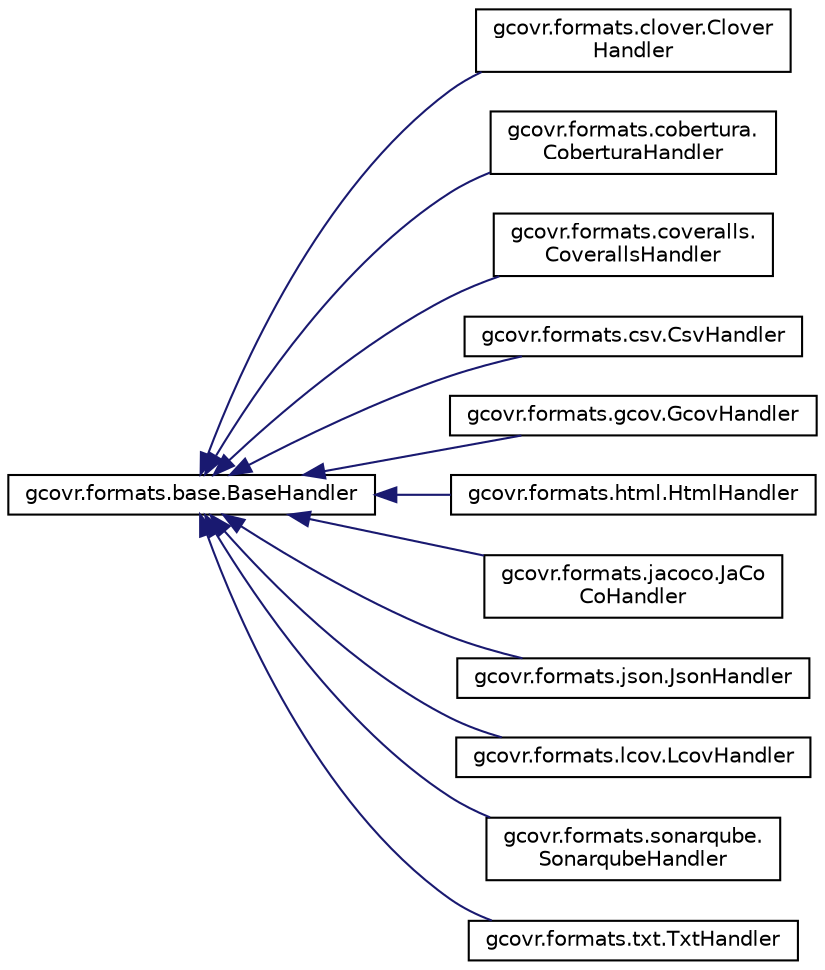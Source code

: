 digraph "Graphical Class Hierarchy"
{
 // LATEX_PDF_SIZE
  edge [fontname="Helvetica",fontsize="10",labelfontname="Helvetica",labelfontsize="10"];
  node [fontname="Helvetica",fontsize="10",shape=record];
  rankdir="LR";
  Node0 [label="gcovr.formats.base.BaseHandler",height=0.2,width=0.4,color="black", fillcolor="white", style="filled",URL="$classgcovr_1_1formats_1_1base_1_1BaseHandler.html",tooltip=" "];
  Node0 -> Node1 [dir="back",color="midnightblue",fontsize="10",style="solid",fontname="Helvetica"];
  Node1 [label="gcovr.formats.clover.Clover\lHandler",height=0.2,width=0.4,color="black", fillcolor="white", style="filled",URL="$classgcovr_1_1formats_1_1clover_1_1CloverHandler.html",tooltip=" "];
  Node0 -> Node2 [dir="back",color="midnightblue",fontsize="10",style="solid",fontname="Helvetica"];
  Node2 [label="gcovr.formats.cobertura.\lCoberturaHandler",height=0.2,width=0.4,color="black", fillcolor="white", style="filled",URL="$classgcovr_1_1formats_1_1cobertura_1_1CoberturaHandler.html",tooltip=" "];
  Node0 -> Node3 [dir="back",color="midnightblue",fontsize="10",style="solid",fontname="Helvetica"];
  Node3 [label="gcovr.formats.coveralls.\lCoverallsHandler",height=0.2,width=0.4,color="black", fillcolor="white", style="filled",URL="$classgcovr_1_1formats_1_1coveralls_1_1CoverallsHandler.html",tooltip=" "];
  Node0 -> Node4 [dir="back",color="midnightblue",fontsize="10",style="solid",fontname="Helvetica"];
  Node4 [label="gcovr.formats.csv.CsvHandler",height=0.2,width=0.4,color="black", fillcolor="white", style="filled",URL="$classgcovr_1_1formats_1_1csv_1_1CsvHandler.html",tooltip=" "];
  Node0 -> Node5 [dir="back",color="midnightblue",fontsize="10",style="solid",fontname="Helvetica"];
  Node5 [label="gcovr.formats.gcov.GcovHandler",height=0.2,width=0.4,color="black", fillcolor="white", style="filled",URL="$classgcovr_1_1formats_1_1gcov_1_1GcovHandler.html",tooltip=" "];
  Node0 -> Node6 [dir="back",color="midnightblue",fontsize="10",style="solid",fontname="Helvetica"];
  Node6 [label="gcovr.formats.html.HtmlHandler",height=0.2,width=0.4,color="black", fillcolor="white", style="filled",URL="$classgcovr_1_1formats_1_1html_1_1HtmlHandler.html",tooltip=" "];
  Node0 -> Node7 [dir="back",color="midnightblue",fontsize="10",style="solid",fontname="Helvetica"];
  Node7 [label="gcovr.formats.jacoco.JaCo\lCoHandler",height=0.2,width=0.4,color="black", fillcolor="white", style="filled",URL="$classgcovr_1_1formats_1_1jacoco_1_1JaCoCoHandler.html",tooltip=" "];
  Node0 -> Node8 [dir="back",color="midnightblue",fontsize="10",style="solid",fontname="Helvetica"];
  Node8 [label="gcovr.formats.json.JsonHandler",height=0.2,width=0.4,color="black", fillcolor="white", style="filled",URL="$classgcovr_1_1formats_1_1json_1_1JsonHandler.html",tooltip=" "];
  Node0 -> Node9 [dir="back",color="midnightblue",fontsize="10",style="solid",fontname="Helvetica"];
  Node9 [label="gcovr.formats.lcov.LcovHandler",height=0.2,width=0.4,color="black", fillcolor="white", style="filled",URL="$classgcovr_1_1formats_1_1lcov_1_1LcovHandler.html",tooltip=" "];
  Node0 -> Node10 [dir="back",color="midnightblue",fontsize="10",style="solid",fontname="Helvetica"];
  Node10 [label="gcovr.formats.sonarqube.\lSonarqubeHandler",height=0.2,width=0.4,color="black", fillcolor="white", style="filled",URL="$classgcovr_1_1formats_1_1sonarqube_1_1SonarqubeHandler.html",tooltip=" "];
  Node0 -> Node11 [dir="back",color="midnightblue",fontsize="10",style="solid",fontname="Helvetica"];
  Node11 [label="gcovr.formats.txt.TxtHandler",height=0.2,width=0.4,color="black", fillcolor="white", style="filled",URL="$classgcovr_1_1formats_1_1txt_1_1TxtHandler.html",tooltip=" "];
}
